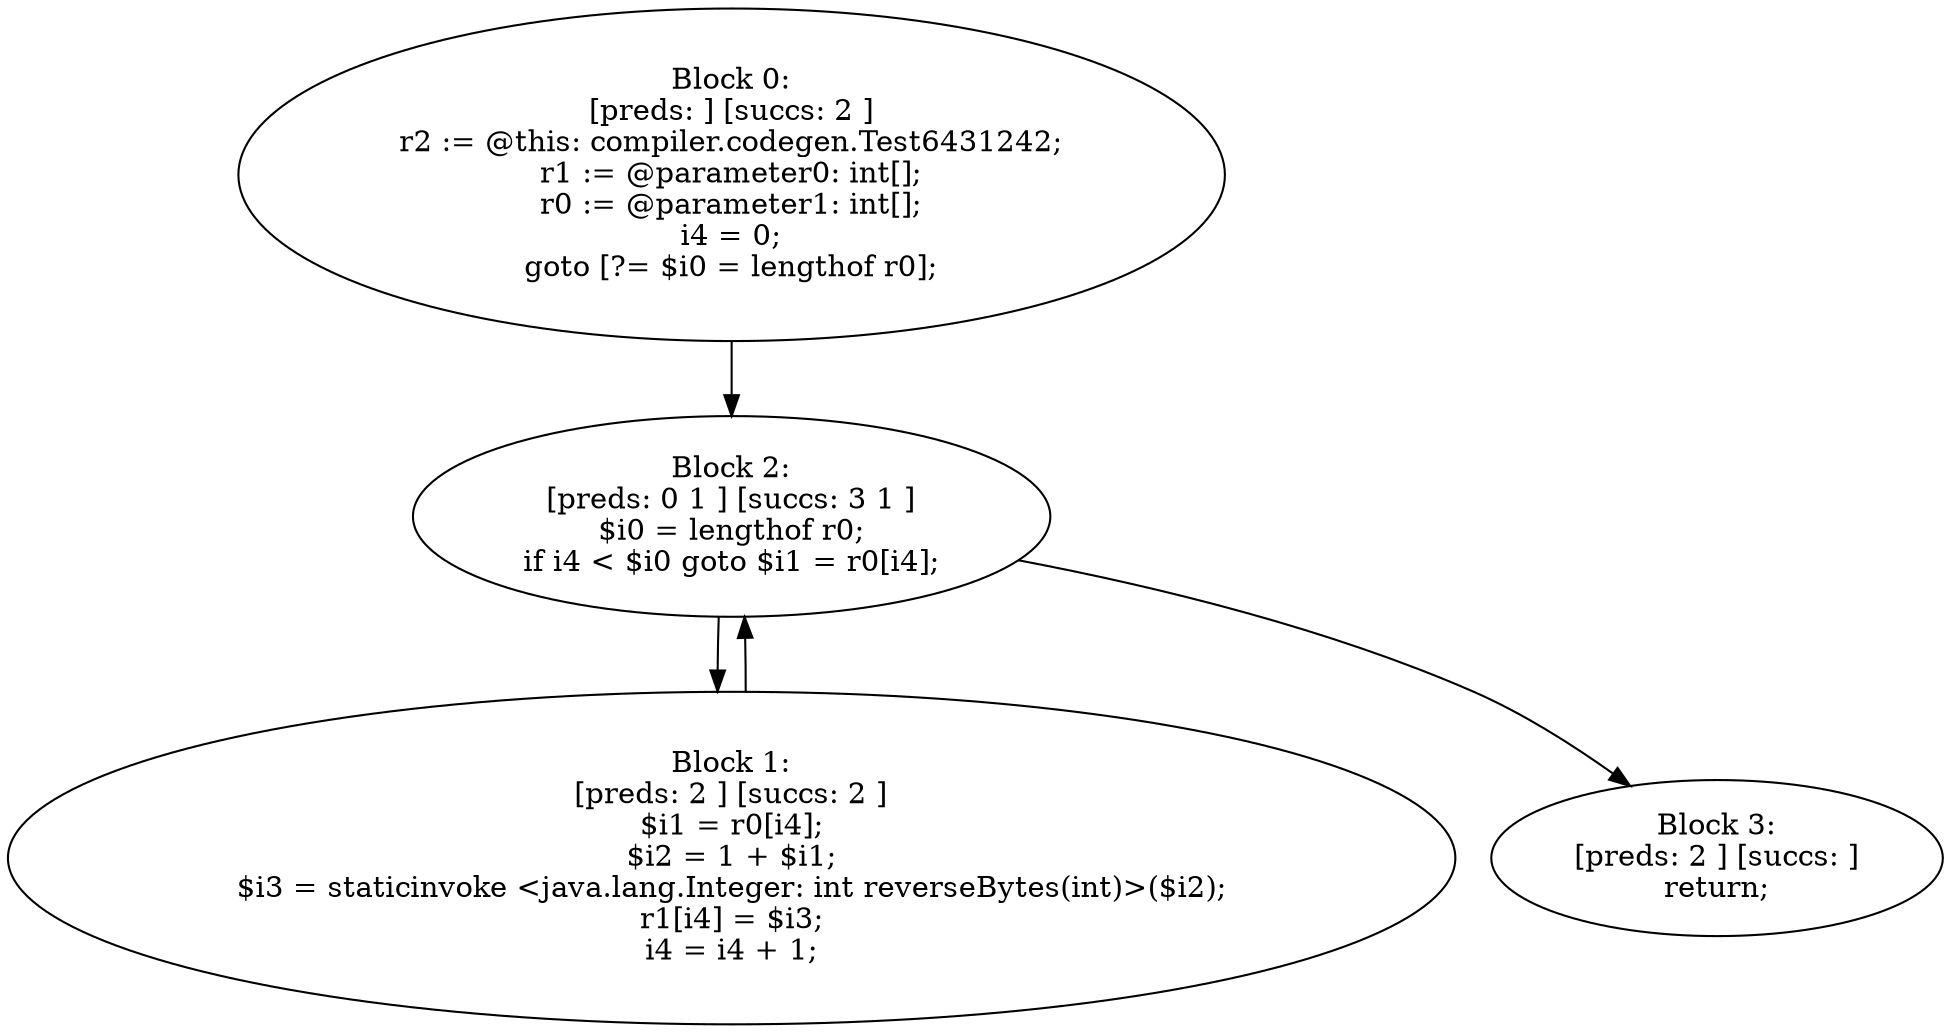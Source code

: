 digraph "unitGraph" {
    "Block 0:
[preds: ] [succs: 2 ]
r2 := @this: compiler.codegen.Test6431242;
r1 := @parameter0: int[];
r0 := @parameter1: int[];
i4 = 0;
goto [?= $i0 = lengthof r0];
"
    "Block 1:
[preds: 2 ] [succs: 2 ]
$i1 = r0[i4];
$i2 = 1 + $i1;
$i3 = staticinvoke <java.lang.Integer: int reverseBytes(int)>($i2);
r1[i4] = $i3;
i4 = i4 + 1;
"
    "Block 2:
[preds: 0 1 ] [succs: 3 1 ]
$i0 = lengthof r0;
if i4 < $i0 goto $i1 = r0[i4];
"
    "Block 3:
[preds: 2 ] [succs: ]
return;
"
    "Block 0:
[preds: ] [succs: 2 ]
r2 := @this: compiler.codegen.Test6431242;
r1 := @parameter0: int[];
r0 := @parameter1: int[];
i4 = 0;
goto [?= $i0 = lengthof r0];
"->"Block 2:
[preds: 0 1 ] [succs: 3 1 ]
$i0 = lengthof r0;
if i4 < $i0 goto $i1 = r0[i4];
";
    "Block 1:
[preds: 2 ] [succs: 2 ]
$i1 = r0[i4];
$i2 = 1 + $i1;
$i3 = staticinvoke <java.lang.Integer: int reverseBytes(int)>($i2);
r1[i4] = $i3;
i4 = i4 + 1;
"->"Block 2:
[preds: 0 1 ] [succs: 3 1 ]
$i0 = lengthof r0;
if i4 < $i0 goto $i1 = r0[i4];
";
    "Block 2:
[preds: 0 1 ] [succs: 3 1 ]
$i0 = lengthof r0;
if i4 < $i0 goto $i1 = r0[i4];
"->"Block 3:
[preds: 2 ] [succs: ]
return;
";
    "Block 2:
[preds: 0 1 ] [succs: 3 1 ]
$i0 = lengthof r0;
if i4 < $i0 goto $i1 = r0[i4];
"->"Block 1:
[preds: 2 ] [succs: 2 ]
$i1 = r0[i4];
$i2 = 1 + $i1;
$i3 = staticinvoke <java.lang.Integer: int reverseBytes(int)>($i2);
r1[i4] = $i3;
i4 = i4 + 1;
";
}
